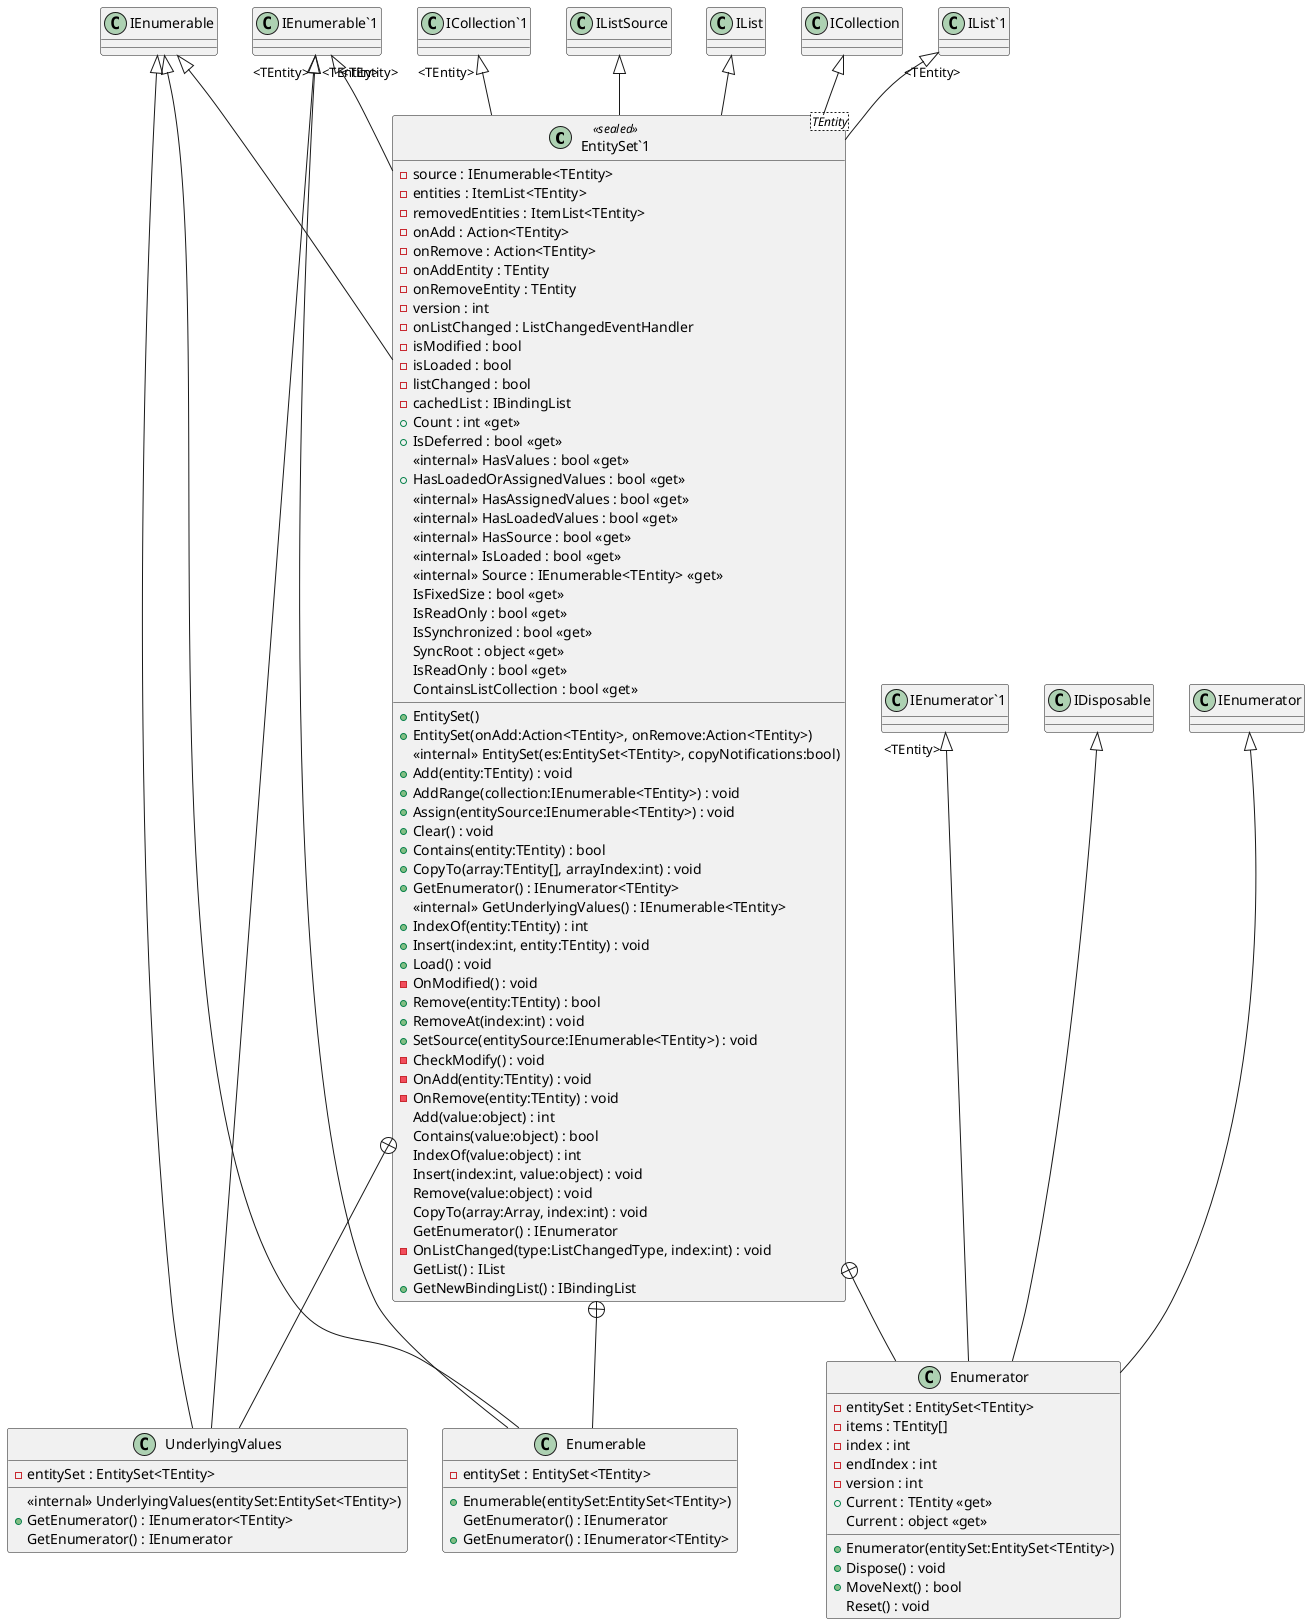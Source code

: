 @startuml
class "EntitySet`1"<TEntity> <<sealed>> {
    - source : IEnumerable<TEntity>
    - entities : ItemList<TEntity>
    - removedEntities : ItemList<TEntity>
    - onAdd : Action<TEntity>
    - onRemove : Action<TEntity>
    - onAddEntity : TEntity
    - onRemoveEntity : TEntity
    - version : int
    - onListChanged : ListChangedEventHandler
    - isModified : bool
    - isLoaded : bool
    - listChanged : bool
    - cachedList : IBindingList
    + EntitySet()
    + EntitySet(onAdd:Action<TEntity>, onRemove:Action<TEntity>)
    <<internal>> EntitySet(es:EntitySet<TEntity>, copyNotifications:bool)
    + Count : int <<get>>
    + Add(entity:TEntity) : void
    + AddRange(collection:IEnumerable<TEntity>) : void
    + Assign(entitySource:IEnumerable<TEntity>) : void
    + Clear() : void
    + Contains(entity:TEntity) : bool
    + CopyTo(array:TEntity[], arrayIndex:int) : void
    + GetEnumerator() : IEnumerator<TEntity>
    <<internal>> GetUnderlyingValues() : IEnumerable<TEntity>
    + IndexOf(entity:TEntity) : int
    + Insert(index:int, entity:TEntity) : void
    + IsDeferred : bool <<get>>
    <<internal>> HasValues : bool <<get>>
    + HasLoadedOrAssignedValues : bool <<get>>
    <<internal>> HasAssignedValues : bool <<get>>
    <<internal>> HasLoadedValues : bool <<get>>
    <<internal>> HasSource : bool <<get>>
    <<internal>> IsLoaded : bool <<get>>
    <<internal>> Source : IEnumerable<TEntity> <<get>>
    + Load() : void
    - OnModified() : void
    + Remove(entity:TEntity) : bool
    + RemoveAt(index:int) : void
    + SetSource(entitySource:IEnumerable<TEntity>) : void
    - CheckModify() : void
    - OnAdd(entity:TEntity) : void
    - OnRemove(entity:TEntity) : void
    Add(value:object) : int
    Contains(value:object) : bool
    IndexOf(value:object) : int
    Insert(index:int, value:object) : void
    IsFixedSize : bool <<get>>
    IsReadOnly : bool <<get>>
    Remove(value:object) : void
    CopyTo(array:Array, index:int) : void
    IsSynchronized : bool <<get>>
    SyncRoot : object <<get>>
    IsReadOnly : bool <<get>>
    GetEnumerator() : IEnumerator
    - OnListChanged(type:ListChangedType, index:int) : void
    ContainsListCollection : bool <<get>>
    GetList() : IList
    + GetNewBindingList() : IBindingList
}
class UnderlyingValues {
    - entitySet : EntitySet<TEntity>
    <<internal>> UnderlyingValues(entitySet:EntitySet<TEntity>)
    + GetEnumerator() : IEnumerator<TEntity>
    GetEnumerator() : IEnumerator
}
class Enumerable {
    - entitySet : EntitySet<TEntity>
    + Enumerable(entitySet:EntitySet<TEntity>)
    GetEnumerator() : IEnumerator
    + GetEnumerator() : IEnumerator<TEntity>
}
class Enumerator {
    - entitySet : EntitySet<TEntity>
    - items : TEntity[]
    - index : int
    - endIndex : int
    - version : int
    + Enumerator(entitySet:EntitySet<TEntity>)
    + Dispose() : void
    + MoveNext() : bool
    + Current : TEntity <<get>>
    Current : object <<get>>
    Reset() : void
}
IList <|-- "EntitySet`1"
ICollection <|-- "EntitySet`1"
IEnumerable <|-- "EntitySet`1"
"IList`1" "<TEntity>" <|-- "EntitySet`1"
"ICollection`1" "<TEntity>" <|-- "EntitySet`1"
"IEnumerable`1" "<TEntity>" <|-- "EntitySet`1"
IListSource <|-- "EntitySet`1"
"EntitySet`1" +-- UnderlyingValues
"IEnumerable`1" "<TEntity>" <|-- UnderlyingValues
IEnumerable <|-- UnderlyingValues
"EntitySet`1" +-- Enumerable
"IEnumerable`1" "<TEntity>" <|-- Enumerable
IEnumerable <|-- Enumerable
"EntitySet`1" +-- Enumerator
"IEnumerator`1" "<TEntity>" <|-- Enumerator
IDisposable <|-- Enumerator
IEnumerator <|-- Enumerator
@enduml
